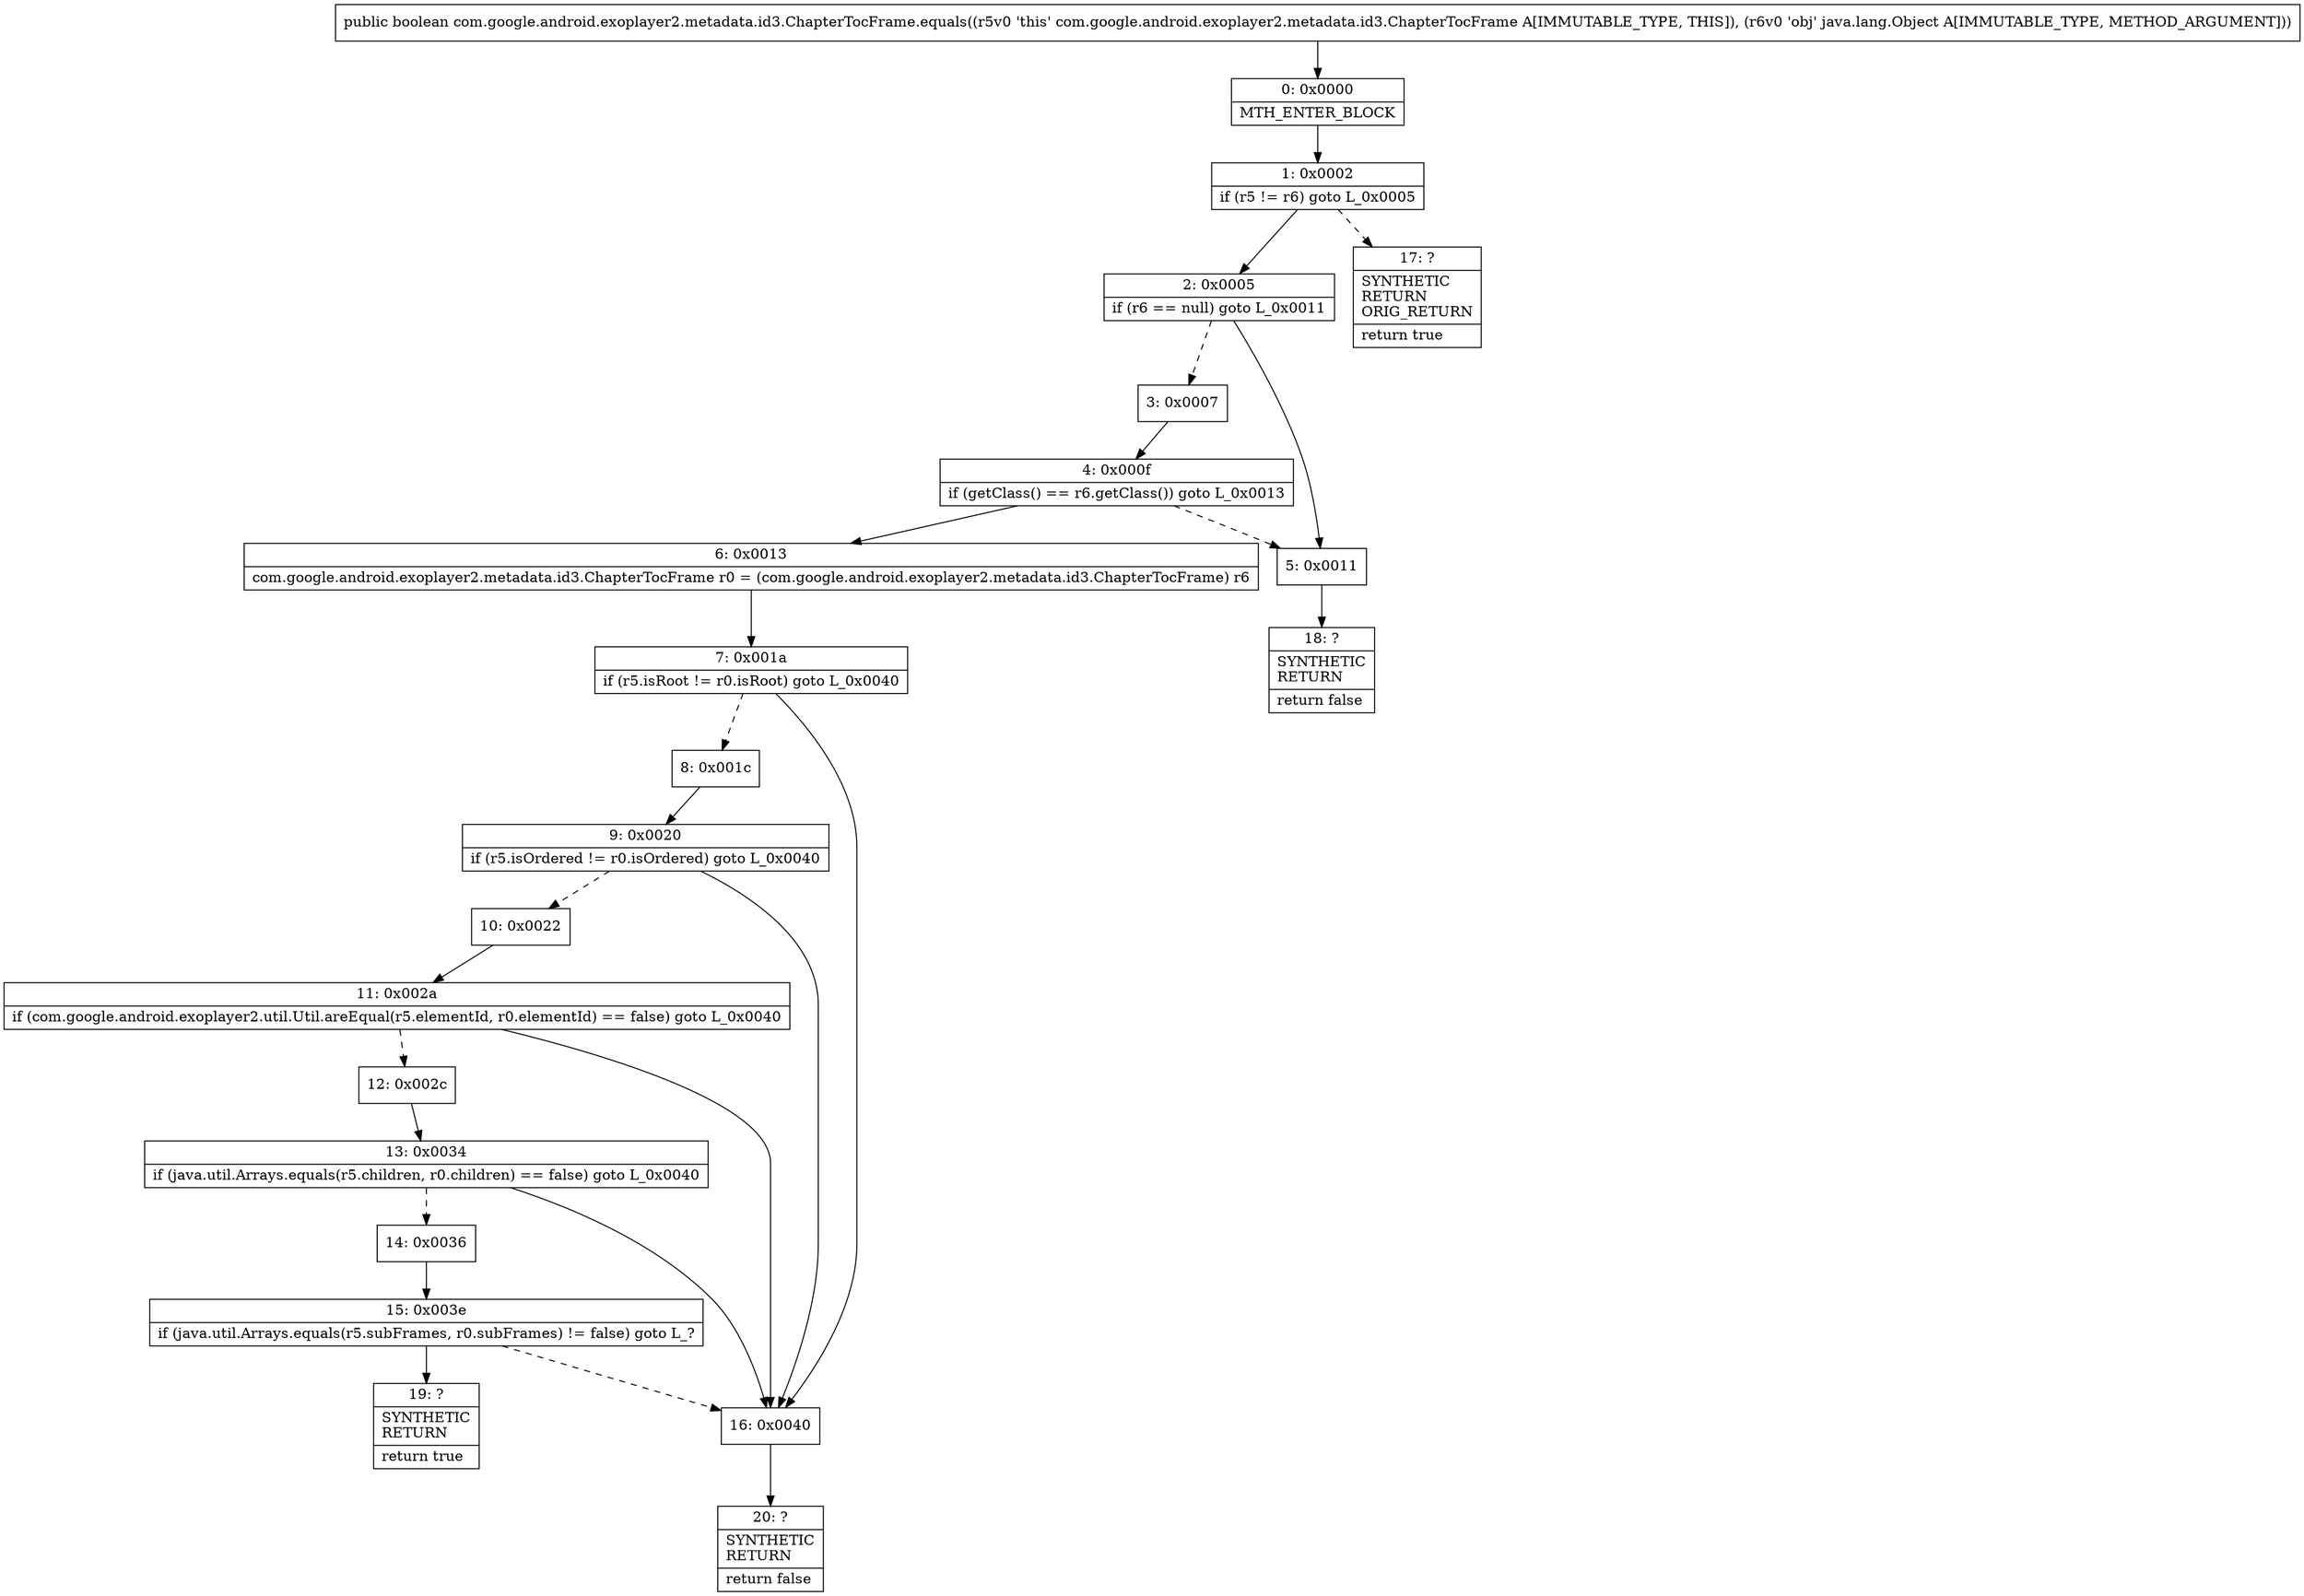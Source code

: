 digraph "CFG forcom.google.android.exoplayer2.metadata.id3.ChapterTocFrame.equals(Ljava\/lang\/Object;)Z" {
Node_0 [shape=record,label="{0\:\ 0x0000|MTH_ENTER_BLOCK\l}"];
Node_1 [shape=record,label="{1\:\ 0x0002|if (r5 != r6) goto L_0x0005\l}"];
Node_2 [shape=record,label="{2\:\ 0x0005|if (r6 == null) goto L_0x0011\l}"];
Node_3 [shape=record,label="{3\:\ 0x0007}"];
Node_4 [shape=record,label="{4\:\ 0x000f|if (getClass() == r6.getClass()) goto L_0x0013\l}"];
Node_5 [shape=record,label="{5\:\ 0x0011}"];
Node_6 [shape=record,label="{6\:\ 0x0013|com.google.android.exoplayer2.metadata.id3.ChapterTocFrame r0 = (com.google.android.exoplayer2.metadata.id3.ChapterTocFrame) r6\l}"];
Node_7 [shape=record,label="{7\:\ 0x001a|if (r5.isRoot != r0.isRoot) goto L_0x0040\l}"];
Node_8 [shape=record,label="{8\:\ 0x001c}"];
Node_9 [shape=record,label="{9\:\ 0x0020|if (r5.isOrdered != r0.isOrdered) goto L_0x0040\l}"];
Node_10 [shape=record,label="{10\:\ 0x0022}"];
Node_11 [shape=record,label="{11\:\ 0x002a|if (com.google.android.exoplayer2.util.Util.areEqual(r5.elementId, r0.elementId) == false) goto L_0x0040\l}"];
Node_12 [shape=record,label="{12\:\ 0x002c}"];
Node_13 [shape=record,label="{13\:\ 0x0034|if (java.util.Arrays.equals(r5.children, r0.children) == false) goto L_0x0040\l}"];
Node_14 [shape=record,label="{14\:\ 0x0036}"];
Node_15 [shape=record,label="{15\:\ 0x003e|if (java.util.Arrays.equals(r5.subFrames, r0.subFrames) != false) goto L_?\l}"];
Node_16 [shape=record,label="{16\:\ 0x0040}"];
Node_17 [shape=record,label="{17\:\ ?|SYNTHETIC\lRETURN\lORIG_RETURN\l|return true\l}"];
Node_18 [shape=record,label="{18\:\ ?|SYNTHETIC\lRETURN\l|return false\l}"];
Node_19 [shape=record,label="{19\:\ ?|SYNTHETIC\lRETURN\l|return true\l}"];
Node_20 [shape=record,label="{20\:\ ?|SYNTHETIC\lRETURN\l|return false\l}"];
MethodNode[shape=record,label="{public boolean com.google.android.exoplayer2.metadata.id3.ChapterTocFrame.equals((r5v0 'this' com.google.android.exoplayer2.metadata.id3.ChapterTocFrame A[IMMUTABLE_TYPE, THIS]), (r6v0 'obj' java.lang.Object A[IMMUTABLE_TYPE, METHOD_ARGUMENT])) }"];
MethodNode -> Node_0;
Node_0 -> Node_1;
Node_1 -> Node_2;
Node_1 -> Node_17[style=dashed];
Node_2 -> Node_3[style=dashed];
Node_2 -> Node_5;
Node_3 -> Node_4;
Node_4 -> Node_5[style=dashed];
Node_4 -> Node_6;
Node_5 -> Node_18;
Node_6 -> Node_7;
Node_7 -> Node_8[style=dashed];
Node_7 -> Node_16;
Node_8 -> Node_9;
Node_9 -> Node_10[style=dashed];
Node_9 -> Node_16;
Node_10 -> Node_11;
Node_11 -> Node_12[style=dashed];
Node_11 -> Node_16;
Node_12 -> Node_13;
Node_13 -> Node_14[style=dashed];
Node_13 -> Node_16;
Node_14 -> Node_15;
Node_15 -> Node_16[style=dashed];
Node_15 -> Node_19;
Node_16 -> Node_20;
}

